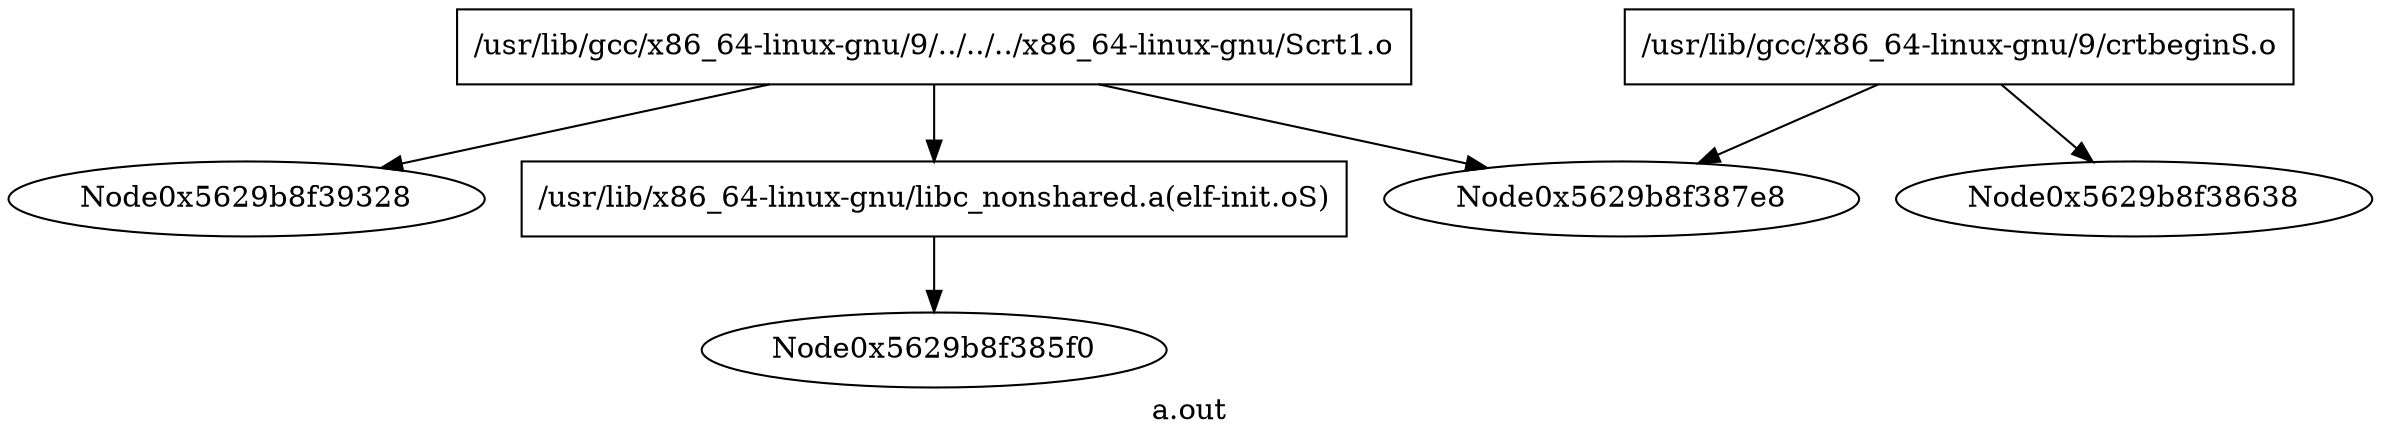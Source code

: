 digraph "a.out" {
	label="a.out";

	Node0x5629b8f395b0 [shape=record,label="{/usr/lib/gcc/x86_64-linux-gnu/9/../../../x86_64-linux-gnu/Scrt1.o}"];
	Node0x5629b8f395b0 -> Node0x5629b8f39328;
	Node0x5629b8f395b0 -> Node0x5629b8f392e0;
	Node0x5629b8f395b0 -> Node0x5629b8f387e8;
	Node0x5629b8f39130 [shape=record,label="{/usr/lib/gcc/x86_64-linux-gnu/9/crtbeginS.o}"];
	Node0x5629b8f39130 -> Node0x5629b8f38638;
	Node0x5629b8f39130 -> Node0x5629b8f387e8;
	Node0x5629b8f392e0 [shape=record,label="{/usr/lib/x86_64-linux-gnu/libc_nonshared.a(elf-init.oS)}"];
	Node0x5629b8f392e0 -> Node0x5629b8f385f0;
}
